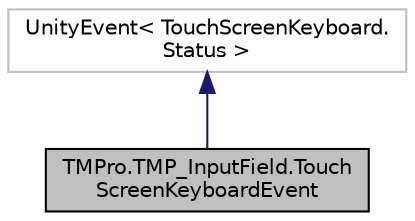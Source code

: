 digraph "TMPro.TMP_InputField.TouchScreenKeyboardEvent"
{
 // LATEX_PDF_SIZE
  edge [fontname="Helvetica",fontsize="10",labelfontname="Helvetica",labelfontsize="10"];
  node [fontname="Helvetica",fontsize="10",shape=record];
  Node1 [label="TMPro.TMP_InputField.Touch\lScreenKeyboardEvent",height=0.2,width=0.4,color="black", fillcolor="grey75", style="filled", fontcolor="black",tooltip=" "];
  Node2 -> Node1 [dir="back",color="midnightblue",fontsize="10",style="solid",fontname="Helvetica"];
  Node2 [label="UnityEvent\< TouchScreenKeyboard.\lStatus \>",height=0.2,width=0.4,color="grey75", fillcolor="white", style="filled",tooltip=" "];
}
